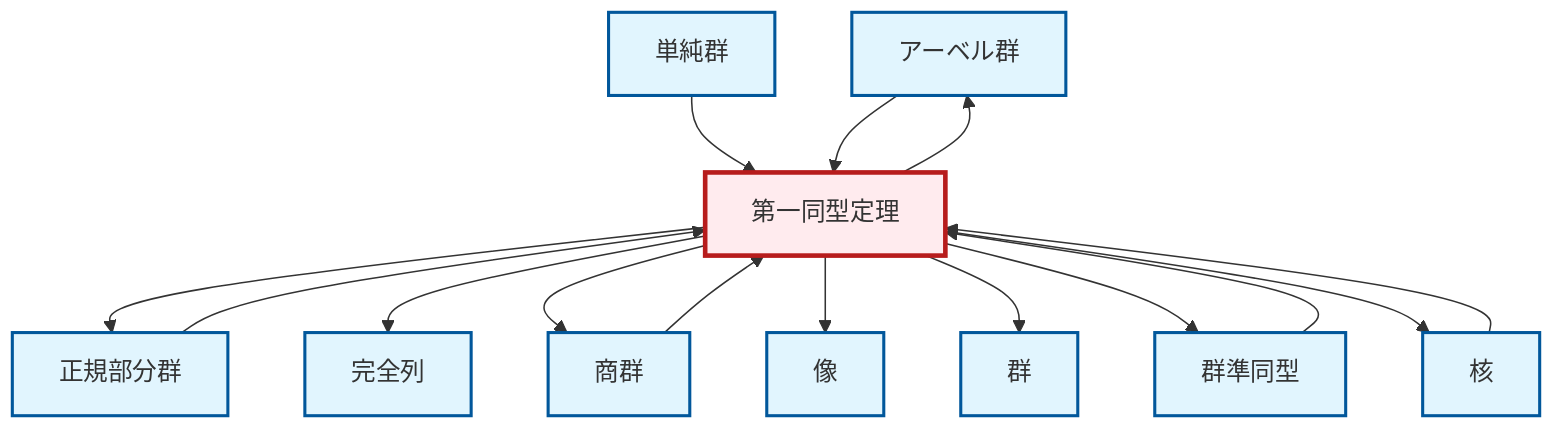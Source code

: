 graph TD
    classDef definition fill:#e1f5fe,stroke:#01579b,stroke-width:2px
    classDef theorem fill:#f3e5f5,stroke:#4a148c,stroke-width:2px
    classDef axiom fill:#fff3e0,stroke:#e65100,stroke-width:2px
    classDef example fill:#e8f5e9,stroke:#1b5e20,stroke-width:2px
    classDef current fill:#ffebee,stroke:#b71c1c,stroke-width:3px
    def-abelian-group["アーベル群"]:::definition
    def-homomorphism["群準同型"]:::definition
    def-group["群"]:::definition
    def-exact-sequence["完全列"]:::definition
    def-image["像"]:::definition
    def-quotient-group["商群"]:::definition
    def-normal-subgroup["正規部分群"]:::definition
    def-simple-group["単純群"]:::definition
    def-kernel["核"]:::definition
    thm-first-isomorphism["第一同型定理"]:::theorem
    def-quotient-group --> thm-first-isomorphism
    thm-first-isomorphism --> def-normal-subgroup
    def-kernel --> thm-first-isomorphism
    def-simple-group --> thm-first-isomorphism
    thm-first-isomorphism --> def-exact-sequence
    thm-first-isomorphism --> def-quotient-group
    def-abelian-group --> thm-first-isomorphism
    thm-first-isomorphism --> def-abelian-group
    def-homomorphism --> thm-first-isomorphism
    def-normal-subgroup --> thm-first-isomorphism
    thm-first-isomorphism --> def-image
    thm-first-isomorphism --> def-group
    thm-first-isomorphism --> def-homomorphism
    thm-first-isomorphism --> def-kernel
    class thm-first-isomorphism current
